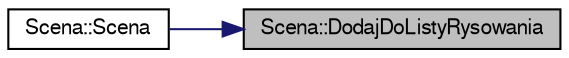 digraph "Scena::DodajDoListyRysowania"
{
 // LATEX_PDF_SIZE
  edge [fontname="FreeSans",fontsize="10",labelfontname="FreeSans",labelfontsize="10"];
  node [fontname="FreeSans",fontsize="10",shape=record];
  rankdir="RL";
  Node1 [label="Scena::DodajDoListyRysowania",height=0.2,width=0.4,color="black", fillcolor="grey75", style="filled", fontcolor="black",tooltip="Metoda dodaje elementy do listy rysowania."];
  Node1 -> Node2 [dir="back",color="midnightblue",fontsize="10",style="solid",fontname="FreeSans"];
  Node2 [label="Scena::Scena",height=0.2,width=0.4,color="black", fillcolor="white", style="filled",URL="$a00089.html#a8f9fe11b4cfef890123a2acc94672e17",tooltip="Konstruktor bezparametryczny."];
}
